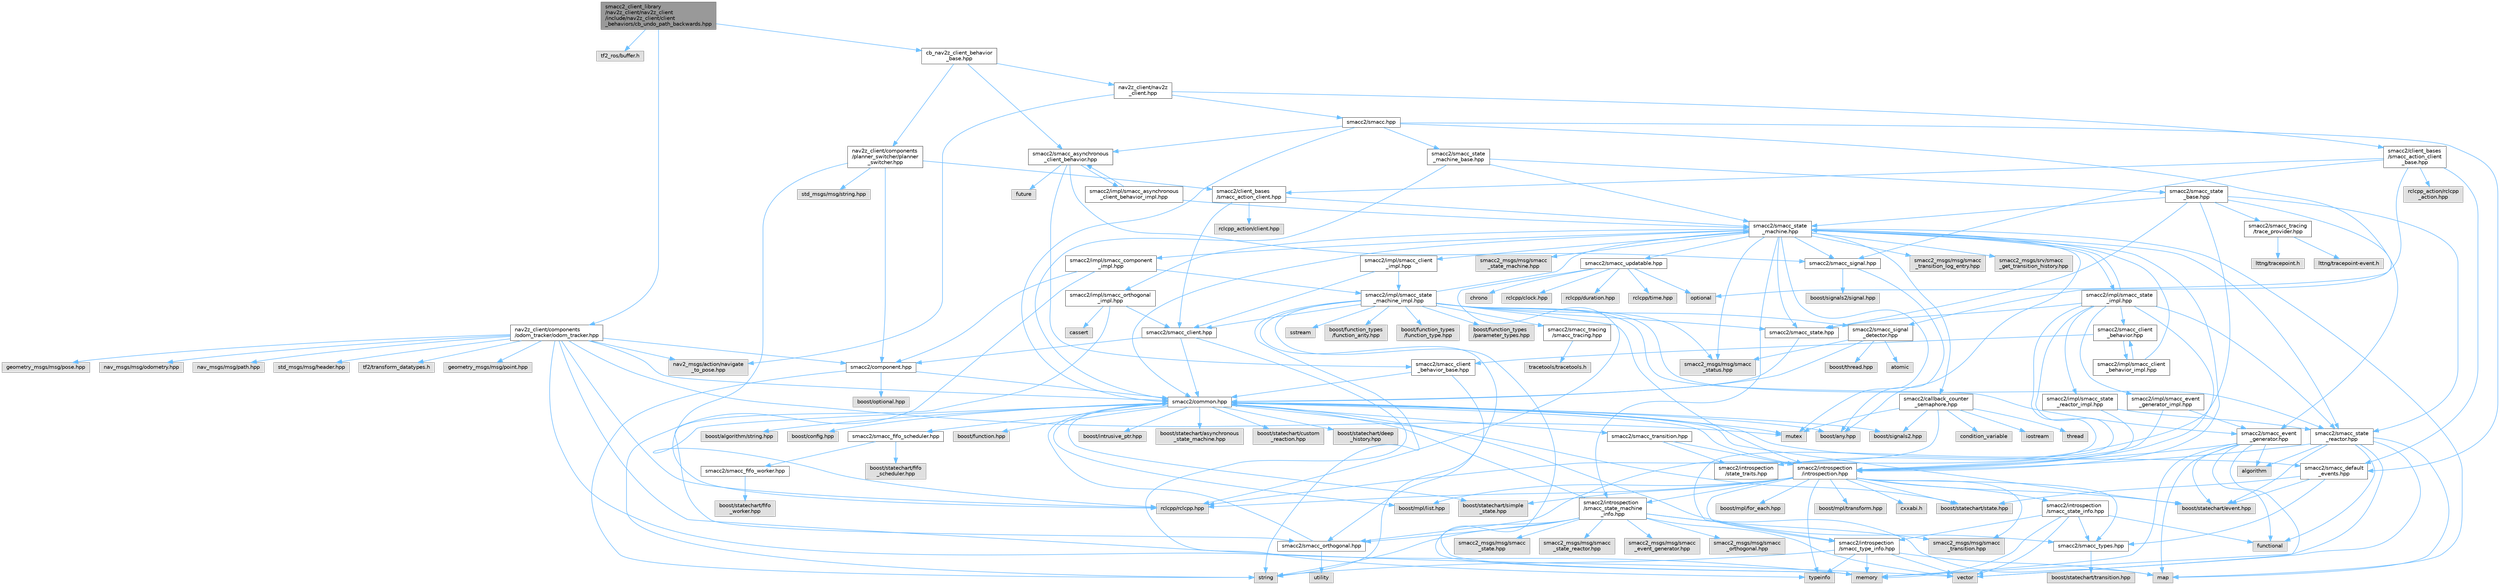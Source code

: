 digraph "smacc2_client_library/nav2z_client/nav2z_client/include/nav2z_client/client_behaviors/cb_undo_path_backwards.hpp"
{
 // LATEX_PDF_SIZE
  bgcolor="transparent";
  edge [fontname=Helvetica,fontsize=10,labelfontname=Helvetica,labelfontsize=10];
  node [fontname=Helvetica,fontsize=10,shape=box,height=0.2,width=0.4];
  Node1 [label="smacc2_client_library\l/nav2z_client/nav2z_client\l/include/nav2z_client/client\l_behaviors/cb_undo_path_backwards.hpp",height=0.2,width=0.4,color="gray40", fillcolor="grey60", style="filled", fontcolor="black",tooltip=" "];
  Node1 -> Node2 [color="steelblue1",style="solid"];
  Node2 [label="tf2_ros/buffer.h",height=0.2,width=0.4,color="grey60", fillcolor="#E0E0E0", style="filled",tooltip=" "];
  Node1 -> Node3 [color="steelblue1",style="solid"];
  Node3 [label="nav2z_client/components\l/odom_tracker/odom_tracker.hpp",height=0.2,width=0.4,color="grey40", fillcolor="white", style="filled",URL="$odom__tracker_8hpp.html",tooltip=" "];
  Node3 -> Node4 [color="steelblue1",style="solid"];
  Node4 [label="tf2/transform_datatypes.h",height=0.2,width=0.4,color="grey60", fillcolor="#E0E0E0", style="filled",tooltip=" "];
  Node3 -> Node5 [color="steelblue1",style="solid"];
  Node5 [label="smacc2/common.hpp",height=0.2,width=0.4,color="grey40", fillcolor="white", style="filled",URL="$include_2smacc2_2common_8hpp.html",tooltip=" "];
  Node5 -> Node6 [color="steelblue1",style="solid"];
  Node6 [label="boost/statechart/asynchronous\l_state_machine.hpp",height=0.2,width=0.4,color="grey60", fillcolor="#E0E0E0", style="filled",tooltip=" "];
  Node5 -> Node7 [color="steelblue1",style="solid"];
  Node7 [label="boost/statechart/custom\l_reaction.hpp",height=0.2,width=0.4,color="grey60", fillcolor="#E0E0E0", style="filled",tooltip=" "];
  Node5 -> Node8 [color="steelblue1",style="solid"];
  Node8 [label="boost/statechart/deep\l_history.hpp",height=0.2,width=0.4,color="grey60", fillcolor="#E0E0E0", style="filled",tooltip=" "];
  Node5 -> Node9 [color="steelblue1",style="solid"];
  Node9 [label="boost/statechart/event.hpp",height=0.2,width=0.4,color="grey60", fillcolor="#E0E0E0", style="filled",tooltip=" "];
  Node5 -> Node10 [color="steelblue1",style="solid"];
  Node10 [label="boost/statechart/simple\l_state.hpp",height=0.2,width=0.4,color="grey60", fillcolor="#E0E0E0", style="filled",tooltip=" "];
  Node5 -> Node11 [color="steelblue1",style="solid"];
  Node11 [label="boost/statechart/state.hpp",height=0.2,width=0.4,color="grey60", fillcolor="#E0E0E0", style="filled",tooltip=" "];
  Node5 -> Node12 [color="steelblue1",style="solid"];
  Node12 [label="boost/algorithm/string.hpp",height=0.2,width=0.4,color="grey60", fillcolor="#E0E0E0", style="filled",tooltip=" "];
  Node5 -> Node13 [color="steelblue1",style="solid"];
  Node13 [label="boost/any.hpp",height=0.2,width=0.4,color="grey60", fillcolor="#E0E0E0", style="filled",tooltip=" "];
  Node5 -> Node14 [color="steelblue1",style="solid"];
  Node14 [label="boost/config.hpp",height=0.2,width=0.4,color="grey60", fillcolor="#E0E0E0", style="filled",tooltip=" "];
  Node5 -> Node15 [color="steelblue1",style="solid"];
  Node15 [label="boost/function.hpp",height=0.2,width=0.4,color="grey60", fillcolor="#E0E0E0", style="filled",tooltip=" "];
  Node5 -> Node16 [color="steelblue1",style="solid"];
  Node16 [label="boost/intrusive_ptr.hpp",height=0.2,width=0.4,color="grey60", fillcolor="#E0E0E0", style="filled",tooltip=" "];
  Node5 -> Node17 [color="steelblue1",style="solid"];
  Node17 [label="boost/mpl/list.hpp",height=0.2,width=0.4,color="grey60", fillcolor="#E0E0E0", style="filled",tooltip=" "];
  Node5 -> Node18 [color="steelblue1",style="solid"];
  Node18 [label="boost/signals2.hpp",height=0.2,width=0.4,color="grey60", fillcolor="#E0E0E0", style="filled",tooltip=" "];
  Node5 -> Node19 [color="steelblue1",style="solid"];
  Node19 [label="mutex",height=0.2,width=0.4,color="grey60", fillcolor="#E0E0E0", style="filled",tooltip=" "];
  Node5 -> Node20 [color="steelblue1",style="solid"];
  Node20 [label="rclcpp/rclcpp.hpp",height=0.2,width=0.4,color="grey60", fillcolor="#E0E0E0", style="filled",tooltip=" "];
  Node5 -> Node21 [color="steelblue1",style="solid"];
  Node21 [label="smacc2/introspection\l/introspection.hpp",height=0.2,width=0.4,color="grey40", fillcolor="white", style="filled",URL="$introspection_8hpp.html",tooltip=" "];
  Node21 -> Node9 [color="steelblue1",style="solid"];
  Node21 -> Node10 [color="steelblue1",style="solid"];
  Node21 -> Node11 [color="steelblue1",style="solid"];
  Node21 -> Node22 [color="steelblue1",style="solid"];
  Node22 [label="boost/mpl/for_each.hpp",height=0.2,width=0.4,color="grey60", fillcolor="#E0E0E0", style="filled",tooltip=" "];
  Node21 -> Node17 [color="steelblue1",style="solid"];
  Node21 -> Node23 [color="steelblue1",style="solid"];
  Node23 [label="boost/mpl/transform.hpp",height=0.2,width=0.4,color="grey60", fillcolor="#E0E0E0", style="filled",tooltip=" "];
  Node21 -> Node20 [color="steelblue1",style="solid"];
  Node21 -> Node24 [color="steelblue1",style="solid"];
  Node24 [label="typeinfo",height=0.2,width=0.4,color="grey60", fillcolor="#E0E0E0", style="filled",tooltip=" "];
  Node21 -> Node25 [color="steelblue1",style="solid"];
  Node25 [label="smacc2/introspection\l/smacc_state_info.hpp",height=0.2,width=0.4,color="grey40", fillcolor="white", style="filled",URL="$smacc__state__info_8hpp.html",tooltip=" "];
  Node25 -> Node26 [color="steelblue1",style="solid"];
  Node26 [label="functional",height=0.2,width=0.4,color="grey60", fillcolor="#E0E0E0", style="filled",tooltip=" "];
  Node25 -> Node27 [color="steelblue1",style="solid"];
  Node27 [label="memory",height=0.2,width=0.4,color="grey60", fillcolor="#E0E0E0", style="filled",tooltip=" "];
  Node25 -> Node28 [color="steelblue1",style="solid"];
  Node28 [label="smacc2/introspection\l/smacc_type_info.hpp",height=0.2,width=0.4,color="grey40", fillcolor="white", style="filled",URL="$smacc__type__info_8hpp.html",tooltip=" "];
  Node28 -> Node29 [color="steelblue1",style="solid"];
  Node29 [label="map",height=0.2,width=0.4,color="grey60", fillcolor="#E0E0E0", style="filled",tooltip=" "];
  Node28 -> Node27 [color="steelblue1",style="solid"];
  Node28 -> Node30 [color="steelblue1",style="solid"];
  Node30 [label="string",height=0.2,width=0.4,color="grey60", fillcolor="#E0E0E0", style="filled",tooltip=" "];
  Node28 -> Node24 [color="steelblue1",style="solid"];
  Node28 -> Node31 [color="steelblue1",style="solid"];
  Node31 [label="vector",height=0.2,width=0.4,color="grey60", fillcolor="#E0E0E0", style="filled",tooltip=" "];
  Node25 -> Node32 [color="steelblue1",style="solid"];
  Node32 [label="smacc2/smacc_types.hpp",height=0.2,width=0.4,color="grey40", fillcolor="white", style="filled",URL="$smacc__types_8hpp.html",tooltip=" "];
  Node32 -> Node33 [color="steelblue1",style="solid"];
  Node33 [label="boost/statechart/transition.hpp",height=0.2,width=0.4,color="grey60", fillcolor="#E0E0E0", style="filled",tooltip=" "];
  Node25 -> Node31 [color="steelblue1",style="solid"];
  Node21 -> Node28 [color="steelblue1",style="solid"];
  Node21 -> Node32 [color="steelblue1",style="solid"];
  Node21 -> Node34 [color="steelblue1",style="solid"];
  Node34 [label="cxxabi.h",height=0.2,width=0.4,color="grey60", fillcolor="#E0E0E0", style="filled",tooltip=" "];
  Node21 -> Node35 [color="steelblue1",style="solid"];
  Node35 [label="smacc2_msgs/msg/smacc\l_transition.hpp",height=0.2,width=0.4,color="grey60", fillcolor="#E0E0E0", style="filled",tooltip=" "];
  Node21 -> Node36 [color="steelblue1",style="solid"];
  Node36 [label="smacc2/introspection\l/smacc_state_machine\l_info.hpp",height=0.2,width=0.4,color="grey40", fillcolor="white", style="filled",URL="$smacc__state__machine__info_8hpp.html",tooltip=" "];
  Node36 -> Node29 [color="steelblue1",style="solid"];
  Node36 -> Node27 [color="steelblue1",style="solid"];
  Node36 -> Node30 [color="steelblue1",style="solid"];
  Node36 -> Node31 [color="steelblue1",style="solid"];
  Node36 -> Node5 [color="steelblue1",style="solid"];
  Node36 -> Node37 [color="steelblue1",style="solid"];
  Node37 [label="smacc2/smacc_orthogonal.hpp",height=0.2,width=0.4,color="grey40", fillcolor="white", style="filled",URL="$smacc__orthogonal_8hpp.html",tooltip=" "];
  Node37 -> Node5 [color="steelblue1",style="solid"];
  Node37 -> Node38 [color="steelblue1",style="solid"];
  Node38 [label="utility",height=0.2,width=0.4,color="grey60", fillcolor="#E0E0E0", style="filled",tooltip=" "];
  Node36 -> Node39 [color="steelblue1",style="solid"];
  Node39 [label="smacc2_msgs/msg/smacc\l_event_generator.hpp",height=0.2,width=0.4,color="grey60", fillcolor="#E0E0E0", style="filled",tooltip=" "];
  Node36 -> Node40 [color="steelblue1",style="solid"];
  Node40 [label="smacc2_msgs/msg/smacc\l_orthogonal.hpp",height=0.2,width=0.4,color="grey60", fillcolor="#E0E0E0", style="filled",tooltip=" "];
  Node36 -> Node41 [color="steelblue1",style="solid"];
  Node41 [label="smacc2_msgs/msg/smacc\l_state.hpp",height=0.2,width=0.4,color="grey60", fillcolor="#E0E0E0", style="filled",tooltip=" "];
  Node36 -> Node42 [color="steelblue1",style="solid"];
  Node42 [label="smacc2_msgs/msg/smacc\l_state_reactor.hpp",height=0.2,width=0.4,color="grey60", fillcolor="#E0E0E0", style="filled",tooltip=" "];
  Node36 -> Node35 [color="steelblue1",style="solid"];
  Node5 -> Node43 [color="steelblue1",style="solid"];
  Node43 [label="smacc2/smacc_fifo_scheduler.hpp",height=0.2,width=0.4,color="grey40", fillcolor="white", style="filled",URL="$smacc__fifo__scheduler_8hpp.html",tooltip=" "];
  Node43 -> Node44 [color="steelblue1",style="solid"];
  Node44 [label="boost/statechart/fifo\l_scheduler.hpp",height=0.2,width=0.4,color="grey60", fillcolor="#E0E0E0", style="filled",tooltip=" "];
  Node43 -> Node45 [color="steelblue1",style="solid"];
  Node45 [label="smacc2/smacc_fifo_worker.hpp",height=0.2,width=0.4,color="grey40", fillcolor="white", style="filled",URL="$smacc__fifo__worker_8hpp.html",tooltip=" "];
  Node45 -> Node46 [color="steelblue1",style="solid"];
  Node46 [label="boost/statechart/fifo\l_worker.hpp",height=0.2,width=0.4,color="grey60", fillcolor="#E0E0E0", style="filled",tooltip=" "];
  Node5 -> Node32 [color="steelblue1",style="solid"];
  Node5 -> Node47 [color="steelblue1",style="solid"];
  Node47 [label="smacc2/smacc_default\l_events.hpp",height=0.2,width=0.4,color="grey40", fillcolor="white", style="filled",URL="$smacc__default__events_8hpp.html",tooltip=" "];
  Node47 -> Node32 [color="steelblue1",style="solid"];
  Node47 -> Node9 [color="steelblue1",style="solid"];
  Node47 -> Node11 [color="steelblue1",style="solid"];
  Node5 -> Node48 [color="steelblue1",style="solid"];
  Node48 [label="smacc2/smacc_transition.hpp",height=0.2,width=0.4,color="grey40", fillcolor="white", style="filled",URL="$smacc__transition_8hpp.html",tooltip=" "];
  Node48 -> Node21 [color="steelblue1",style="solid"];
  Node48 -> Node49 [color="steelblue1",style="solid"];
  Node49 [label="smacc2/introspection\l/state_traits.hpp",height=0.2,width=0.4,color="grey40", fillcolor="white", style="filled",URL="$state__traits_8hpp.html",tooltip=" "];
  Node3 -> Node50 [color="steelblue1",style="solid"];
  Node50 [label="smacc2/component.hpp",height=0.2,width=0.4,color="grey40", fillcolor="white", style="filled",URL="$component_8hpp.html",tooltip=" "];
  Node50 -> Node30 [color="steelblue1",style="solid"];
  Node50 -> Node51 [color="steelblue1",style="solid"];
  Node51 [label="boost/optional.hpp",height=0.2,width=0.4,color="grey60", fillcolor="#E0E0E0", style="filled",tooltip=" "];
  Node50 -> Node5 [color="steelblue1",style="solid"];
  Node3 -> Node20 [color="steelblue1",style="solid"];
  Node3 -> Node27 [color="steelblue1",style="solid"];
  Node3 -> Node19 [color="steelblue1",style="solid"];
  Node3 -> Node31 [color="steelblue1",style="solid"];
  Node3 -> Node52 [color="steelblue1",style="solid"];
  Node52 [label="geometry_msgs/msg/point.hpp",height=0.2,width=0.4,color="grey60", fillcolor="#E0E0E0", style="filled",tooltip=" "];
  Node3 -> Node53 [color="steelblue1",style="solid"];
  Node53 [label="geometry_msgs/msg/pose.hpp",height=0.2,width=0.4,color="grey60", fillcolor="#E0E0E0", style="filled",tooltip=" "];
  Node3 -> Node54 [color="steelblue1",style="solid"];
  Node54 [label="nav2_msgs/action/navigate\l_to_pose.hpp",height=0.2,width=0.4,color="grey60", fillcolor="#E0E0E0", style="filled",tooltip=" "];
  Node3 -> Node55 [color="steelblue1",style="solid"];
  Node55 [label="nav_msgs/msg/odometry.hpp",height=0.2,width=0.4,color="grey60", fillcolor="#E0E0E0", style="filled",tooltip=" "];
  Node3 -> Node56 [color="steelblue1",style="solid"];
  Node56 [label="nav_msgs/msg/path.hpp",height=0.2,width=0.4,color="grey60", fillcolor="#E0E0E0", style="filled",tooltip=" "];
  Node3 -> Node57 [color="steelblue1",style="solid"];
  Node57 [label="std_msgs/msg/header.hpp",height=0.2,width=0.4,color="grey60", fillcolor="#E0E0E0", style="filled",tooltip=" "];
  Node1 -> Node58 [color="steelblue1",style="solid"];
  Node58 [label="cb_nav2z_client_behavior\l_base.hpp",height=0.2,width=0.4,color="grey40", fillcolor="white", style="filled",URL="$cb__nav2z__client__behavior__base_8hpp.html",tooltip=" "];
  Node58 -> Node59 [color="steelblue1",style="solid"];
  Node59 [label="nav2z_client/components\l/planner_switcher/planner\l_switcher.hpp",height=0.2,width=0.4,color="grey40", fillcolor="white", style="filled",URL="$planner__switcher_8hpp.html",tooltip=" "];
  Node59 -> Node20 [color="steelblue1",style="solid"];
  Node59 -> Node60 [color="steelblue1",style="solid"];
  Node60 [label="smacc2/client_bases\l/smacc_action_client.hpp",height=0.2,width=0.4,color="grey40", fillcolor="white", style="filled",URL="$smacc__action__client_8hpp.html",tooltip=" "];
  Node60 -> Node61 [color="steelblue1",style="solid"];
  Node61 [label="smacc2/smacc_client.hpp",height=0.2,width=0.4,color="grey40", fillcolor="white", style="filled",URL="$smacc__client_8hpp.html",tooltip=" "];
  Node61 -> Node5 [color="steelblue1",style="solid"];
  Node61 -> Node50 [color="steelblue1",style="solid"];
  Node61 -> Node24 [color="steelblue1",style="solid"];
  Node60 -> Node62 [color="steelblue1",style="solid"];
  Node62 [label="smacc2/smacc_state\l_machine.hpp",height=0.2,width=0.4,color="grey40", fillcolor="white", style="filled",URL="$smacc__state__machine_8hpp.html",tooltip=" "];
  Node62 -> Node13 [color="steelblue1",style="solid"];
  Node62 -> Node29 [color="steelblue1",style="solid"];
  Node62 -> Node19 [color="steelblue1",style="solid"];
  Node62 -> Node5 [color="steelblue1",style="solid"];
  Node62 -> Node21 [color="steelblue1",style="solid"];
  Node62 -> Node36 [color="steelblue1",style="solid"];
  Node62 -> Node63 [color="steelblue1",style="solid"];
  Node63 [label="smacc2/smacc_signal.hpp",height=0.2,width=0.4,color="grey40", fillcolor="white", style="filled",URL="$smacc__signal_8hpp.html",tooltip=" "];
  Node63 -> Node13 [color="steelblue1",style="solid"];
  Node63 -> Node64 [color="steelblue1",style="solid"];
  Node64 [label="boost/signals2/signal.hpp",height=0.2,width=0.4,color="grey60", fillcolor="#E0E0E0", style="filled",tooltip=" "];
  Node62 -> Node65 [color="steelblue1",style="solid"];
  Node65 [label="smacc2/smacc_updatable.hpp",height=0.2,width=0.4,color="grey40", fillcolor="white", style="filled",URL="$smacc__updatable_8hpp.html",tooltip=" "];
  Node65 -> Node66 [color="steelblue1",style="solid"];
  Node66 [label="chrono",height=0.2,width=0.4,color="grey60", fillcolor="#E0E0E0", style="filled",tooltip=" "];
  Node65 -> Node67 [color="steelblue1",style="solid"];
  Node67 [label="optional",height=0.2,width=0.4,color="grey60", fillcolor="#E0E0E0", style="filled",tooltip=" "];
  Node65 -> Node68 [color="steelblue1",style="solid"];
  Node68 [label="rclcpp/clock.hpp",height=0.2,width=0.4,color="grey60", fillcolor="#E0E0E0", style="filled",tooltip=" "];
  Node65 -> Node69 [color="steelblue1",style="solid"];
  Node69 [label="rclcpp/duration.hpp",height=0.2,width=0.4,color="grey60", fillcolor="#E0E0E0", style="filled",tooltip=" "];
  Node65 -> Node20 [color="steelblue1",style="solid"];
  Node65 -> Node70 [color="steelblue1",style="solid"];
  Node70 [label="rclcpp/time.hpp",height=0.2,width=0.4,color="grey60", fillcolor="#E0E0E0", style="filled",tooltip=" "];
  Node62 -> Node71 [color="steelblue1",style="solid"];
  Node71 [label="smacc2_msgs/msg/smacc\l_state_machine.hpp",height=0.2,width=0.4,color="grey60", fillcolor="#E0E0E0", style="filled",tooltip=" "];
  Node62 -> Node72 [color="steelblue1",style="solid"];
  Node72 [label="smacc2_msgs/msg/smacc\l_status.hpp",height=0.2,width=0.4,color="grey60", fillcolor="#E0E0E0", style="filled",tooltip=" "];
  Node62 -> Node73 [color="steelblue1",style="solid"];
  Node73 [label="smacc2_msgs/msg/smacc\l_transition_log_entry.hpp",height=0.2,width=0.4,color="grey60", fillcolor="#E0E0E0", style="filled",tooltip=" "];
  Node62 -> Node74 [color="steelblue1",style="solid"];
  Node74 [label="smacc2_msgs/srv/smacc\l_get_transition_history.hpp",height=0.2,width=0.4,color="grey60", fillcolor="#E0E0E0", style="filled",tooltip=" "];
  Node62 -> Node75 [color="steelblue1",style="solid"];
  Node75 [label="smacc2/callback_counter\l_semaphore.hpp",height=0.2,width=0.4,color="grey40", fillcolor="white", style="filled",URL="$callback__counter__semaphore_8hpp.html",tooltip=" "];
  Node75 -> Node18 [color="steelblue1",style="solid"];
  Node75 -> Node76 [color="steelblue1",style="solid"];
  Node76 [label="condition_variable",height=0.2,width=0.4,color="grey60", fillcolor="#E0E0E0", style="filled",tooltip=" "];
  Node75 -> Node77 [color="steelblue1",style="solid"];
  Node77 [label="iostream",height=0.2,width=0.4,color="grey60", fillcolor="#E0E0E0", style="filled",tooltip=" "];
  Node75 -> Node19 [color="steelblue1",style="solid"];
  Node75 -> Node20 [color="steelblue1",style="solid"];
  Node75 -> Node78 [color="steelblue1",style="solid"];
  Node78 [label="thread",height=0.2,width=0.4,color="grey60", fillcolor="#E0E0E0", style="filled",tooltip=" "];
  Node62 -> Node79 [color="steelblue1",style="solid"];
  Node79 [label="smacc2/smacc_state.hpp",height=0.2,width=0.4,color="grey40", fillcolor="white", style="filled",URL="$smacc__state_8hpp.html",tooltip=" "];
  Node79 -> Node5 [color="steelblue1",style="solid"];
  Node62 -> Node80 [color="steelblue1",style="solid"];
  Node80 [label="smacc2/smacc_state\l_reactor.hpp",height=0.2,width=0.4,color="grey40", fillcolor="white", style="filled",URL="$smacc__state__reactor_8hpp.html",tooltip=" "];
  Node80 -> Node81 [color="steelblue1",style="solid"];
  Node81 [label="algorithm",height=0.2,width=0.4,color="grey60", fillcolor="#E0E0E0", style="filled",tooltip=" "];
  Node80 -> Node9 [color="steelblue1",style="solid"];
  Node80 -> Node26 [color="steelblue1",style="solid"];
  Node80 -> Node29 [color="steelblue1",style="solid"];
  Node80 -> Node27 [color="steelblue1",style="solid"];
  Node80 -> Node21 [color="steelblue1",style="solid"];
  Node80 -> Node31 [color="steelblue1",style="solid"];
  Node62 -> Node82 [color="steelblue1",style="solid"];
  Node82 [label="smacc2/impl/smacc_client\l_impl.hpp",height=0.2,width=0.4,color="grey40", fillcolor="white", style="filled",URL="$smacc__client__impl_8hpp.html",tooltip=" "];
  Node82 -> Node83 [color="steelblue1",style="solid"];
  Node83 [label="smacc2/impl/smacc_state\l_machine_impl.hpp",height=0.2,width=0.4,color="grey40", fillcolor="white", style="filled",URL="$smacc__state__machine__impl_8hpp.html",tooltip=" "];
  Node83 -> Node27 [color="steelblue1",style="solid"];
  Node83 -> Node84 [color="steelblue1",style="solid"];
  Node84 [label="sstream",height=0.2,width=0.4,color="grey60", fillcolor="#E0E0E0", style="filled",tooltip=" "];
  Node83 -> Node30 [color="steelblue1",style="solid"];
  Node83 -> Node21 [color="steelblue1",style="solid"];
  Node83 -> Node61 [color="steelblue1",style="solid"];
  Node83 -> Node85 [color="steelblue1",style="solid"];
  Node85 [label="smacc2/smacc_event\l_generator.hpp",height=0.2,width=0.4,color="grey40", fillcolor="white", style="filled",URL="$smacc__event__generator_8hpp.html",tooltip=" "];
  Node85 -> Node81 [color="steelblue1",style="solid"];
  Node85 -> Node9 [color="steelblue1",style="solid"];
  Node85 -> Node26 [color="steelblue1",style="solid"];
  Node85 -> Node29 [color="steelblue1",style="solid"];
  Node85 -> Node27 [color="steelblue1",style="solid"];
  Node85 -> Node21 [color="steelblue1",style="solid"];
  Node85 -> Node31 [color="steelblue1",style="solid"];
  Node83 -> Node37 [color="steelblue1",style="solid"];
  Node83 -> Node86 [color="steelblue1",style="solid"];
  Node86 [label="smacc2/smacc_signal\l_detector.hpp",height=0.2,width=0.4,color="grey40", fillcolor="white", style="filled",URL="$smacc__signal__detector_8hpp.html",tooltip=" "];
  Node86 -> Node87 [color="steelblue1",style="solid"];
  Node87 [label="atomic",height=0.2,width=0.4,color="grey60", fillcolor="#E0E0E0", style="filled",tooltip=" "];
  Node86 -> Node88 [color="steelblue1",style="solid"];
  Node88 [label="boost/thread.hpp",height=0.2,width=0.4,color="grey60", fillcolor="#E0E0E0", style="filled",tooltip=" "];
  Node86 -> Node5 [color="steelblue1",style="solid"];
  Node86 -> Node72 [color="steelblue1",style="solid"];
  Node83 -> Node79 [color="steelblue1",style="solid"];
  Node83 -> Node62 [color="steelblue1",style="solid"];
  Node83 -> Node80 [color="steelblue1",style="solid"];
  Node83 -> Node89 [color="steelblue1",style="solid"];
  Node89 [label="boost/function_types\l/function_arity.hpp",height=0.2,width=0.4,color="grey60", fillcolor="#E0E0E0", style="filled",tooltip=" "];
  Node83 -> Node90 [color="steelblue1",style="solid"];
  Node90 [label="boost/function_types\l/function_type.hpp",height=0.2,width=0.4,color="grey60", fillcolor="#E0E0E0", style="filled",tooltip=" "];
  Node83 -> Node91 [color="steelblue1",style="solid"];
  Node91 [label="boost/function_types\l/parameter_types.hpp",height=0.2,width=0.4,color="grey60", fillcolor="#E0E0E0", style="filled",tooltip=" "];
  Node83 -> Node92 [color="steelblue1",style="solid"];
  Node92 [label="smacc2/smacc_tracing\l/smacc_tracing.hpp",height=0.2,width=0.4,color="grey40", fillcolor="white", style="filled",URL="$smacc__tracing_8hpp.html",tooltip=" "];
  Node92 -> Node93 [color="steelblue1",style="solid"];
  Node93 [label="tracetools/tracetools.h",height=0.2,width=0.4,color="grey60", fillcolor="#E0E0E0", style="filled",tooltip=" "];
  Node83 -> Node72 [color="steelblue1",style="solid"];
  Node82 -> Node61 [color="steelblue1",style="solid"];
  Node62 -> Node94 [color="steelblue1",style="solid"];
  Node94 [label="smacc2/impl/smacc_component\l_impl.hpp",height=0.2,width=0.4,color="grey40", fillcolor="white", style="filled",URL="$smacc__component__impl_8hpp.html",tooltip=" "];
  Node94 -> Node30 [color="steelblue1",style="solid"];
  Node94 -> Node50 [color="steelblue1",style="solid"];
  Node94 -> Node83 [color="steelblue1",style="solid"];
  Node62 -> Node95 [color="steelblue1",style="solid"];
  Node95 [label="smacc2/impl/smacc_orthogonal\l_impl.hpp",height=0.2,width=0.4,color="grey40", fillcolor="white", style="filled",URL="$smacc__orthogonal__impl_8hpp.html",tooltip=" "];
  Node95 -> Node96 [color="steelblue1",style="solid"];
  Node96 [label="cassert",height=0.2,width=0.4,color="grey60", fillcolor="#E0E0E0", style="filled",tooltip=" "];
  Node95 -> Node61 [color="steelblue1",style="solid"];
  Node95 -> Node37 [color="steelblue1",style="solid"];
  Node62 -> Node97 [color="steelblue1",style="solid"];
  Node97 [label="smacc2/impl/smacc_state\l_impl.hpp",height=0.2,width=0.4,color="grey40", fillcolor="white", style="filled",URL="$smacc__state__impl_8hpp.html",tooltip=" "];
  Node97 -> Node21 [color="steelblue1",style="solid"];
  Node97 -> Node98 [color="steelblue1",style="solid"];
  Node98 [label="smacc2/smacc_client\l_behavior.hpp",height=0.2,width=0.4,color="grey40", fillcolor="white", style="filled",URL="$smacc__client__behavior_8hpp.html",tooltip=" "];
  Node98 -> Node99 [color="steelblue1",style="solid"];
  Node99 [label="smacc2/smacc_client\l_behavior_base.hpp",height=0.2,width=0.4,color="grey40", fillcolor="white", style="filled",URL="$smacc__client__behavior__base_8hpp.html",tooltip=" "];
  Node99 -> Node30 [color="steelblue1",style="solid"];
  Node99 -> Node5 [color="steelblue1",style="solid"];
  Node98 -> Node100 [color="steelblue1",style="solid"];
  Node100 [label="smacc2/impl/smacc_client\l_behavior_impl.hpp",height=0.2,width=0.4,color="grey40", fillcolor="white", style="filled",URL="$smacc__client__behavior__impl_8hpp.html",tooltip=" "];
  Node100 -> Node98 [color="steelblue1",style="solid"];
  Node100 -> Node62 [color="steelblue1",style="solid"];
  Node97 -> Node37 [color="steelblue1",style="solid"];
  Node97 -> Node79 [color="steelblue1",style="solid"];
  Node97 -> Node80 [color="steelblue1",style="solid"];
  Node97 -> Node28 [color="steelblue1",style="solid"];
  Node97 -> Node62 [color="steelblue1",style="solid"];
  Node97 -> Node101 [color="steelblue1",style="solid"];
  Node101 [label="smacc2/impl/smacc_event\l_generator_impl.hpp",height=0.2,width=0.4,color="grey40", fillcolor="white", style="filled",URL="$smacc__event__generator__impl_8hpp.html",tooltip=" "];
  Node101 -> Node21 [color="steelblue1",style="solid"];
  Node101 -> Node85 [color="steelblue1",style="solid"];
  Node97 -> Node102 [color="steelblue1",style="solid"];
  Node102 [label="smacc2/impl/smacc_state\l_reactor_impl.hpp",height=0.2,width=0.4,color="grey40", fillcolor="white", style="filled",URL="$smacc__state__reactor__impl_8hpp.html",tooltip=" "];
  Node102 -> Node21 [color="steelblue1",style="solid"];
  Node102 -> Node80 [color="steelblue1",style="solid"];
  Node60 -> Node103 [color="steelblue1",style="solid"];
  Node103 [label="rclcpp_action/client.hpp",height=0.2,width=0.4,color="grey60", fillcolor="#E0E0E0", style="filled",tooltip=" "];
  Node59 -> Node50 [color="steelblue1",style="solid"];
  Node59 -> Node104 [color="steelblue1",style="solid"];
  Node104 [label="std_msgs/msg/string.hpp",height=0.2,width=0.4,color="grey60", fillcolor="#E0E0E0", style="filled",tooltip=" "];
  Node58 -> Node105 [color="steelblue1",style="solid"];
  Node105 [label="nav2z_client/nav2z\l_client.hpp",height=0.2,width=0.4,color="grey40", fillcolor="white", style="filled",URL="$nav2z__client_8hpp.html",tooltip=" "];
  Node105 -> Node106 [color="steelblue1",style="solid"];
  Node106 [label="smacc2/client_bases\l/smacc_action_client\l_base.hpp",height=0.2,width=0.4,color="grey40", fillcolor="white", style="filled",URL="$smacc__action__client__base_8hpp.html",tooltip=" "];
  Node106 -> Node60 [color="steelblue1",style="solid"];
  Node106 -> Node47 [color="steelblue1",style="solid"];
  Node106 -> Node63 [color="steelblue1",style="solid"];
  Node106 -> Node67 [color="steelblue1",style="solid"];
  Node106 -> Node107 [color="steelblue1",style="solid"];
  Node107 [label="rclcpp_action/rclcpp\l_action.hpp",height=0.2,width=0.4,color="grey60", fillcolor="#E0E0E0", style="filled",tooltip=" "];
  Node105 -> Node108 [color="steelblue1",style="solid"];
  Node108 [label="smacc2/smacc.hpp",height=0.2,width=0.4,color="grey40", fillcolor="white", style="filled",URL="$smacc_8hpp.html",tooltip=" "];
  Node108 -> Node5 [color="steelblue1",style="solid"];
  Node108 -> Node109 [color="steelblue1",style="solid"];
  Node109 [label="smacc2/smacc_asynchronous\l_client_behavior.hpp",height=0.2,width=0.4,color="grey40", fillcolor="white", style="filled",URL="$smacc__asynchronous__client__behavior_8hpp.html",tooltip=" "];
  Node109 -> Node110 [color="steelblue1",style="solid"];
  Node110 [label="future",height=0.2,width=0.4,color="grey60", fillcolor="#E0E0E0", style="filled",tooltip=" "];
  Node109 -> Node99 [color="steelblue1",style="solid"];
  Node109 -> Node63 [color="steelblue1",style="solid"];
  Node109 -> Node111 [color="steelblue1",style="solid"];
  Node111 [label="smacc2/impl/smacc_asynchronous\l_client_behavior_impl.hpp",height=0.2,width=0.4,color="grey40", fillcolor="white", style="filled",URL="$smacc__asynchronous__client__behavior__impl_8hpp.html",tooltip=" "];
  Node111 -> Node109 [color="steelblue1",style="solid"];
  Node111 -> Node62 [color="steelblue1",style="solid"];
  Node108 -> Node47 [color="steelblue1",style="solid"];
  Node108 -> Node86 [color="steelblue1",style="solid"];
  Node108 -> Node112 [color="steelblue1",style="solid"];
  Node112 [label="smacc2/smacc_state\l_machine_base.hpp",height=0.2,width=0.4,color="grey40", fillcolor="white", style="filled",URL="$smacc__state__machine__base_8hpp.html",tooltip=" "];
  Node112 -> Node5 [color="steelblue1",style="solid"];
  Node112 -> Node113 [color="steelblue1",style="solid"];
  Node113 [label="smacc2/smacc_state\l_base.hpp",height=0.2,width=0.4,color="grey40", fillcolor="white", style="filled",URL="$smacc__state__base_8hpp.html",tooltip=" "];
  Node113 -> Node49 [color="steelblue1",style="solid"];
  Node113 -> Node85 [color="steelblue1",style="solid"];
  Node113 -> Node79 [color="steelblue1",style="solid"];
  Node113 -> Node62 [color="steelblue1",style="solid"];
  Node113 -> Node80 [color="steelblue1",style="solid"];
  Node113 -> Node114 [color="steelblue1",style="solid"];
  Node114 [label="smacc2/smacc_tracing\l/trace_provider.hpp",height=0.2,width=0.4,color="grey40", fillcolor="white", style="filled",URL="$trace__provider_8hpp.html",tooltip=" "];
  Node114 -> Node115 [color="steelblue1",style="solid"];
  Node115 [label="lttng/tracepoint.h",height=0.2,width=0.4,color="grey60", fillcolor="#E0E0E0", style="filled",tooltip=" "];
  Node114 -> Node116 [color="steelblue1",style="solid"];
  Node116 [label="lttng/tracepoint-event.h",height=0.2,width=0.4,color="grey60", fillcolor="#E0E0E0", style="filled",tooltip=" "];
  Node112 -> Node62 [color="steelblue1",style="solid"];
  Node105 -> Node54 [color="steelblue1",style="solid"];
  Node58 -> Node109 [color="steelblue1",style="solid"];
}
